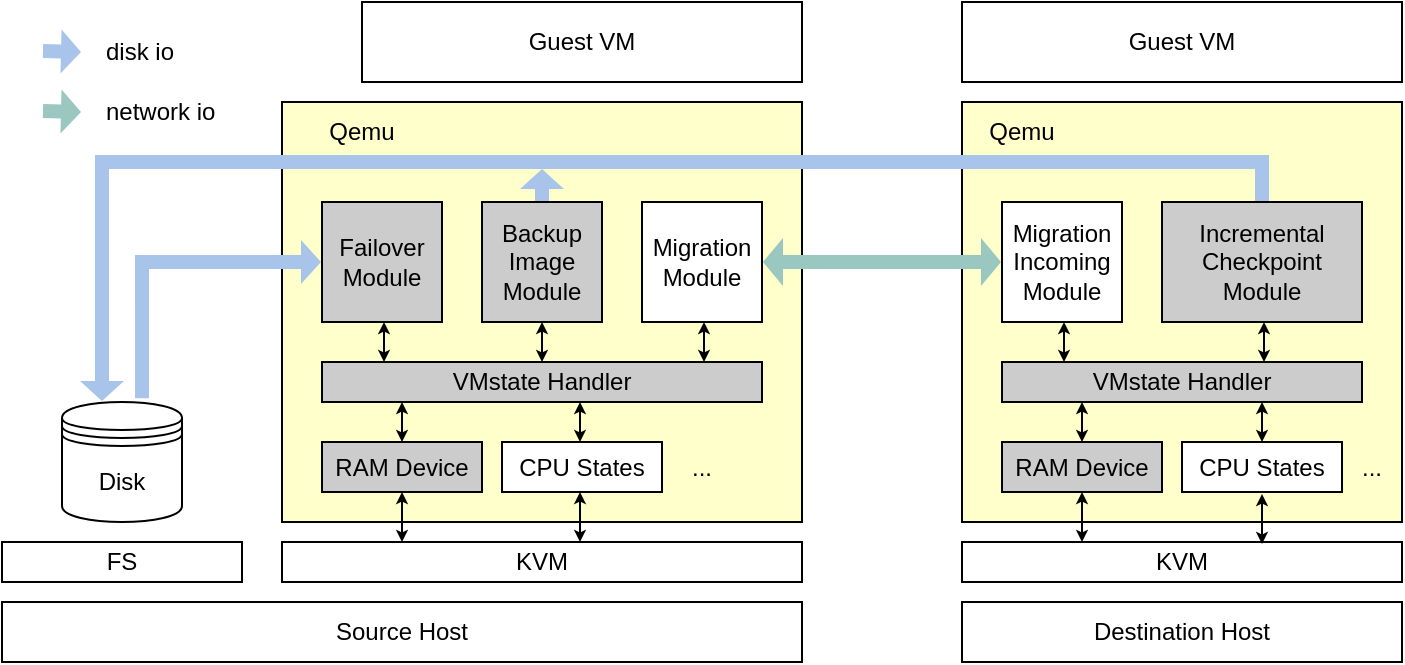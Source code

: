 <mxfile version="21.3.7" type="github">
  <diagram name="第 1 页" id="OpDthlvLPTq0gWTyiU4q">
    <mxGraphModel dx="1566" dy="470" grid="1" gridSize="10" guides="1" tooltips="1" connect="1" arrows="1" fold="1" page="1" pageScale="1" pageWidth="827" pageHeight="1169" math="0" shadow="0">
      <root>
        <mxCell id="0" />
        <mxCell id="1" parent="0" />
        <mxCell id="clwCwBsSRwlgGcYmcAVy-1" value="Guest VM" style="rounded=0;whiteSpace=wrap;html=1;align=center;" vertex="1" parent="1">
          <mxGeometry x="80" y="380" width="220" height="40" as="geometry" />
        </mxCell>
        <mxCell id="clwCwBsSRwlgGcYmcAVy-2" value="" style="rounded=0;whiteSpace=wrap;html=1;fillColor=#FFFFCC;" vertex="1" parent="1">
          <mxGeometry x="40" y="430" width="260" height="210" as="geometry" />
        </mxCell>
        <mxCell id="clwCwBsSRwlgGcYmcAVy-3" value="Qemu" style="text;html=1;strokeColor=none;fillColor=none;align=center;verticalAlign=middle;whiteSpace=wrap;rounded=0;" vertex="1" parent="1">
          <mxGeometry x="50" y="430" width="60" height="30" as="geometry" />
        </mxCell>
        <mxCell id="clwCwBsSRwlgGcYmcAVy-4" value="Migration&lt;br&gt;Module" style="rounded=0;whiteSpace=wrap;html=1;" vertex="1" parent="1">
          <mxGeometry x="220" y="480" width="60" height="60" as="geometry" />
        </mxCell>
        <mxCell id="clwCwBsSRwlgGcYmcAVy-5" value="Backup Image&lt;br&gt;Module" style="rounded=0;whiteSpace=wrap;html=1;fillColor=#CCCCCC;" vertex="1" parent="1">
          <mxGeometry x="140" y="480" width="60" height="60" as="geometry" />
        </mxCell>
        <mxCell id="clwCwBsSRwlgGcYmcAVy-6" value="VMstate Handler" style="rounded=0;whiteSpace=wrap;html=1;fillColor=#CCCCCC;" vertex="1" parent="1">
          <mxGeometry x="60" y="560" width="220" height="20" as="geometry" />
        </mxCell>
        <mxCell id="clwCwBsSRwlgGcYmcAVy-7" value="KVM" style="rounded=0;whiteSpace=wrap;html=1;" vertex="1" parent="1">
          <mxGeometry x="40" y="650" width="260" height="20" as="geometry" />
        </mxCell>
        <mxCell id="clwCwBsSRwlgGcYmcAVy-8" value="Source Host" style="rounded=0;whiteSpace=wrap;html=1;" vertex="1" parent="1">
          <mxGeometry x="-100" y="680" width="400" height="30" as="geometry" />
        </mxCell>
        <mxCell id="clwCwBsSRwlgGcYmcAVy-12" value="Disk" style="shape=datastore;whiteSpace=wrap;html=1;" vertex="1" parent="1">
          <mxGeometry x="-70" y="580" width="60" height="60" as="geometry" />
        </mxCell>
        <mxCell id="clwCwBsSRwlgGcYmcAVy-14" value="Destination Host" style="rounded=0;whiteSpace=wrap;html=1;" vertex="1" parent="1">
          <mxGeometry x="380" y="680" width="220" height="30" as="geometry" />
        </mxCell>
        <mxCell id="clwCwBsSRwlgGcYmcAVy-15" value="KVM" style="rounded=0;whiteSpace=wrap;html=1;" vertex="1" parent="1">
          <mxGeometry x="380" y="650" width="220" height="20" as="geometry" />
        </mxCell>
        <mxCell id="clwCwBsSRwlgGcYmcAVy-16" value="" style="rounded=0;whiteSpace=wrap;html=1;fillColor=#FFFFCC;" vertex="1" parent="1">
          <mxGeometry x="380" y="430" width="220" height="210" as="geometry" />
        </mxCell>
        <mxCell id="clwCwBsSRwlgGcYmcAVy-17" value="Migration&lt;br&gt;Incoming&lt;br&gt;Module" style="rounded=0;whiteSpace=wrap;html=1;" vertex="1" parent="1">
          <mxGeometry x="400" y="480" width="60" height="60" as="geometry" />
        </mxCell>
        <mxCell id="clwCwBsSRwlgGcYmcAVy-19" value="Qemu" style="text;html=1;strokeColor=none;fillColor=none;align=center;verticalAlign=middle;whiteSpace=wrap;rounded=0;" vertex="1" parent="1">
          <mxGeometry x="380" y="430" width="60" height="30" as="geometry" />
        </mxCell>
        <mxCell id="clwCwBsSRwlgGcYmcAVy-20" value="" style="shape=flexArrow;endArrow=classic;startArrow=classic;html=1;rounded=0;exitX=1;exitY=0.5;exitDx=0;exitDy=0;entryX=0;entryY=0.5;entryDx=0;entryDy=0;endSize=3;startSize=3;width=7;endWidth=16;startWidth=16;fillColor=#9AC7BF;strokeColor=none;" edge="1" parent="1" source="clwCwBsSRwlgGcYmcAVy-4" target="clwCwBsSRwlgGcYmcAVy-17">
          <mxGeometry width="100" height="100" relative="1" as="geometry">
            <mxPoint x="340" y="480" as="sourcePoint" />
            <mxPoint x="440" y="380" as="targetPoint" />
          </mxGeometry>
        </mxCell>
        <mxCell id="clwCwBsSRwlgGcYmcAVy-21" value="Incremental&lt;br&gt;Checkpoint&lt;br&gt;Module" style="rounded=0;whiteSpace=wrap;html=1;fillColor=#CCCCCC;" vertex="1" parent="1">
          <mxGeometry x="480" y="480" width="100" height="60" as="geometry" />
        </mxCell>
        <mxCell id="clwCwBsSRwlgGcYmcAVy-22" value="Guest VM" style="rounded=0;whiteSpace=wrap;html=1;align=center;" vertex="1" parent="1">
          <mxGeometry x="380" y="380" width="220" height="40" as="geometry" />
        </mxCell>
        <mxCell id="clwCwBsSRwlgGcYmcAVy-23" value="FS" style="rounded=0;whiteSpace=wrap;html=1;" vertex="1" parent="1">
          <mxGeometry x="-100" y="650" width="120" height="20" as="geometry" />
        </mxCell>
        <mxCell id="clwCwBsSRwlgGcYmcAVy-25" value="Failover&lt;br&gt;Module" style="rounded=0;whiteSpace=wrap;html=1;fillColor=#CCCCCC;" vertex="1" parent="1">
          <mxGeometry x="60" y="480" width="60" height="60" as="geometry" />
        </mxCell>
        <mxCell id="clwCwBsSRwlgGcYmcAVy-24" value="" style="shape=flexArrow;endArrow=classic;html=1;rounded=0;exitX=0.5;exitY=0;exitDx=0;exitDy=0;fillColor=#A9C4EB;endSize=3;width=7;endWidth=14;startArrow=none;startFill=0;strokeColor=none;" edge="1" parent="1" source="clwCwBsSRwlgGcYmcAVy-21">
          <mxGeometry width="50" height="50" relative="1" as="geometry">
            <mxPoint x="20" y="510" as="sourcePoint" />
            <mxPoint x="-50" y="580" as="targetPoint" />
            <Array as="points">
              <mxPoint x="530" y="460" />
              <mxPoint x="-50" y="460" />
            </Array>
          </mxGeometry>
        </mxCell>
        <mxCell id="clwCwBsSRwlgGcYmcAVy-27" value="" style="shape=flexArrow;endArrow=classic;html=1;rounded=0;exitX=0.5;exitY=0;exitDx=0;exitDy=0;fillColor=#A9C4EB;endSize=3;width=7;endWidth=14;startArrow=none;startFill=0;strokeColor=none;" edge="1" parent="1" source="clwCwBsSRwlgGcYmcAVy-5">
          <mxGeometry width="50" height="50" relative="1" as="geometry">
            <mxPoint x="540" y="500" as="sourcePoint" />
            <mxPoint x="170" y="463" as="targetPoint" />
            <Array as="points" />
          </mxGeometry>
        </mxCell>
        <mxCell id="clwCwBsSRwlgGcYmcAVy-28" value="" style="shape=flexArrow;endArrow=classic;html=1;rounded=0;fillColor=#A9C4EB;endSize=3;width=7;endWidth=14;startArrow=none;startFill=0;strokeColor=none;exitX=0.667;exitY=-0.022;exitDx=0;exitDy=0;exitPerimeter=0;" edge="1" parent="1" source="clwCwBsSRwlgGcYmcAVy-12" target="clwCwBsSRwlgGcYmcAVy-25">
          <mxGeometry width="50" height="50" relative="1" as="geometry">
            <mxPoint x="-30" y="550" as="sourcePoint" />
            <mxPoint x="180" y="473" as="targetPoint" />
            <Array as="points">
              <mxPoint x="-30" y="510" />
            </Array>
          </mxGeometry>
        </mxCell>
        <mxCell id="clwCwBsSRwlgGcYmcAVy-30" value="VMstate Handler" style="rounded=0;whiteSpace=wrap;html=1;fillColor=#CCCCCC;" vertex="1" parent="1">
          <mxGeometry x="400" y="560" width="180" height="20" as="geometry" />
        </mxCell>
        <mxCell id="clwCwBsSRwlgGcYmcAVy-31" value="RAM Device" style="rounded=0;whiteSpace=wrap;html=1;fillColor=#CCCCCC;" vertex="1" parent="1">
          <mxGeometry x="60" y="600" width="80" height="25" as="geometry" />
        </mxCell>
        <mxCell id="clwCwBsSRwlgGcYmcAVy-32" value="CPU States" style="rounded=0;whiteSpace=wrap;html=1;" vertex="1" parent="1">
          <mxGeometry x="150" y="600" width="80" height="25" as="geometry" />
        </mxCell>
        <mxCell id="clwCwBsSRwlgGcYmcAVy-33" value="..." style="text;html=1;strokeColor=none;fillColor=none;align=center;verticalAlign=middle;whiteSpace=wrap;rounded=0;" vertex="1" parent="1">
          <mxGeometry x="230" y="600" width="40" height="25" as="geometry" />
        </mxCell>
        <mxCell id="clwCwBsSRwlgGcYmcAVy-34" value="RAM Device" style="rounded=0;whiteSpace=wrap;html=1;fillColor=#CCCCCC;" vertex="1" parent="1">
          <mxGeometry x="400" y="600" width="80" height="25" as="geometry" />
        </mxCell>
        <mxCell id="clwCwBsSRwlgGcYmcAVy-35" value="CPU States" style="rounded=0;whiteSpace=wrap;html=1;" vertex="1" parent="1">
          <mxGeometry x="490" y="600" width="80" height="25" as="geometry" />
        </mxCell>
        <mxCell id="clwCwBsSRwlgGcYmcAVy-36" value="..." style="text;html=1;strokeColor=none;fillColor=none;align=center;verticalAlign=middle;whiteSpace=wrap;rounded=0;" vertex="1" parent="1">
          <mxGeometry x="570" y="600" width="30" height="25" as="geometry" />
        </mxCell>
        <mxCell id="clwCwBsSRwlgGcYmcAVy-39" value="" style="endArrow=classic;startArrow=classic;html=1;rounded=0;entryX=0.5;entryY=1;entryDx=0;entryDy=0;exitX=0.5;exitY=0;exitDx=0;exitDy=0;startSize=3;endSize=3;" edge="1" parent="1" source="clwCwBsSRwlgGcYmcAVy-6" target="clwCwBsSRwlgGcYmcAVy-5">
          <mxGeometry width="50" height="50" relative="1" as="geometry">
            <mxPoint x="99" y="570" as="sourcePoint" />
            <mxPoint x="100" y="550" as="targetPoint" />
          </mxGeometry>
        </mxCell>
        <mxCell id="clwCwBsSRwlgGcYmcAVy-40" value="" style="endArrow=classic;startArrow=classic;html=1;rounded=0;entryX=0.5;entryY=1;entryDx=0;entryDy=0;exitX=0.5;exitY=0;exitDx=0;exitDy=0;startSize=3;endSize=3;" edge="1" parent="1">
          <mxGeometry width="50" height="50" relative="1" as="geometry">
            <mxPoint x="91" y="560" as="sourcePoint" />
            <mxPoint x="91" y="540" as="targetPoint" />
          </mxGeometry>
        </mxCell>
        <mxCell id="clwCwBsSRwlgGcYmcAVy-41" value="" style="endArrow=classic;startArrow=classic;html=1;rounded=0;entryX=0.5;entryY=1;entryDx=0;entryDy=0;exitX=0.5;exitY=0;exitDx=0;exitDy=0;startSize=3;endSize=3;" edge="1" parent="1">
          <mxGeometry width="50" height="50" relative="1" as="geometry">
            <mxPoint x="251" y="560" as="sourcePoint" />
            <mxPoint x="251" y="540" as="targetPoint" />
          </mxGeometry>
        </mxCell>
        <mxCell id="clwCwBsSRwlgGcYmcAVy-42" value="" style="endArrow=classic;startArrow=classic;html=1;rounded=0;entryX=0.5;entryY=1;entryDx=0;entryDy=0;exitX=0.5;exitY=0;exitDx=0;exitDy=0;startSize=3;endSize=3;" edge="1" parent="1">
          <mxGeometry width="50" height="50" relative="1" as="geometry">
            <mxPoint x="100" y="600" as="sourcePoint" />
            <mxPoint x="100" y="580" as="targetPoint" />
          </mxGeometry>
        </mxCell>
        <mxCell id="clwCwBsSRwlgGcYmcAVy-43" value="" style="endArrow=classic;startArrow=classic;html=1;rounded=0;entryX=0.5;entryY=1;entryDx=0;entryDy=0;exitX=0.5;exitY=0;exitDx=0;exitDy=0;startSize=3;endSize=3;" edge="1" parent="1">
          <mxGeometry width="50" height="50" relative="1" as="geometry">
            <mxPoint x="189" y="600" as="sourcePoint" />
            <mxPoint x="189" y="580" as="targetPoint" />
          </mxGeometry>
        </mxCell>
        <mxCell id="clwCwBsSRwlgGcYmcAVy-44" value="" style="endArrow=classic;startArrow=classic;html=1;rounded=0;entryX=0.5;entryY=1;entryDx=0;entryDy=0;exitX=0.5;exitY=0;exitDx=0;exitDy=0;startSize=3;endSize=3;" edge="1" parent="1">
          <mxGeometry width="50" height="50" relative="1" as="geometry">
            <mxPoint x="431" y="560" as="sourcePoint" />
            <mxPoint x="431" y="540" as="targetPoint" />
          </mxGeometry>
        </mxCell>
        <mxCell id="clwCwBsSRwlgGcYmcAVy-45" value="" style="endArrow=classic;startArrow=classic;html=1;rounded=0;entryX=0.5;entryY=1;entryDx=0;entryDy=0;exitX=0.5;exitY=0;exitDx=0;exitDy=0;startSize=3;endSize=3;" edge="1" parent="1">
          <mxGeometry width="50" height="50" relative="1" as="geometry">
            <mxPoint x="531" y="560" as="sourcePoint" />
            <mxPoint x="531" y="540" as="targetPoint" />
          </mxGeometry>
        </mxCell>
        <mxCell id="clwCwBsSRwlgGcYmcAVy-46" value="" style="endArrow=classic;startArrow=classic;html=1;rounded=0;entryX=0.5;entryY=1;entryDx=0;entryDy=0;exitX=0.5;exitY=0;exitDx=0;exitDy=0;startSize=3;endSize=3;" edge="1" parent="1">
          <mxGeometry width="50" height="50" relative="1" as="geometry">
            <mxPoint x="440" y="600" as="sourcePoint" />
            <mxPoint x="440" y="580" as="targetPoint" />
          </mxGeometry>
        </mxCell>
        <mxCell id="clwCwBsSRwlgGcYmcAVy-47" value="" style="endArrow=classic;startArrow=classic;html=1;rounded=0;entryX=0.5;entryY=1;entryDx=0;entryDy=0;exitX=0.5;exitY=0;exitDx=0;exitDy=0;startSize=3;endSize=3;" edge="1" parent="1">
          <mxGeometry width="50" height="50" relative="1" as="geometry">
            <mxPoint x="530" y="600" as="sourcePoint" />
            <mxPoint x="530" y="580" as="targetPoint" />
          </mxGeometry>
        </mxCell>
        <mxCell id="clwCwBsSRwlgGcYmcAVy-48" value="" style="endArrow=classic;startArrow=classic;html=1;rounded=0;entryX=0.5;entryY=1;entryDx=0;entryDy=0;startSize=3;endSize=3;" edge="1" parent="1">
          <mxGeometry width="50" height="50" relative="1" as="geometry">
            <mxPoint x="440" y="650" as="sourcePoint" />
            <mxPoint x="440" y="625" as="targetPoint" />
            <Array as="points" />
          </mxGeometry>
        </mxCell>
        <mxCell id="clwCwBsSRwlgGcYmcAVy-49" value="" style="endArrow=classic;startArrow=classic;html=1;rounded=0;entryX=0.5;entryY=1;entryDx=0;entryDy=0;startSize=3;endSize=3;" edge="1" parent="1">
          <mxGeometry width="50" height="50" relative="1" as="geometry">
            <mxPoint x="530" y="651" as="sourcePoint" />
            <mxPoint x="530" y="626" as="targetPoint" />
            <Array as="points" />
          </mxGeometry>
        </mxCell>
        <mxCell id="clwCwBsSRwlgGcYmcAVy-50" value="" style="endArrow=classic;startArrow=classic;html=1;rounded=0;entryX=0.5;entryY=1;entryDx=0;entryDy=0;startSize=3;endSize=3;" edge="1" parent="1">
          <mxGeometry width="50" height="50" relative="1" as="geometry">
            <mxPoint x="189" y="650" as="sourcePoint" />
            <mxPoint x="189" y="625" as="targetPoint" />
            <Array as="points" />
          </mxGeometry>
        </mxCell>
        <mxCell id="clwCwBsSRwlgGcYmcAVy-51" value="" style="endArrow=classic;startArrow=classic;html=1;rounded=0;entryX=0.5;entryY=1;entryDx=0;entryDy=0;startSize=3;endSize=3;" edge="1" parent="1">
          <mxGeometry width="50" height="50" relative="1" as="geometry">
            <mxPoint x="100" y="650" as="sourcePoint" />
            <mxPoint x="100" y="625" as="targetPoint" />
            <Array as="points" />
          </mxGeometry>
        </mxCell>
        <mxCell id="clwCwBsSRwlgGcYmcAVy-52" value="" style="shape=flexArrow;endArrow=classic;html=1;rounded=0;exitX=0.5;exitY=0;exitDx=0;exitDy=0;fillColor=#A9C4EB;endSize=3;width=7;endWidth=14;startArrow=none;startFill=0;strokeColor=none;" edge="1" parent="1">
          <mxGeometry width="50" height="50" relative="1" as="geometry">
            <mxPoint x="-80" y="404.5" as="sourcePoint" />
            <mxPoint x="-60" y="405" as="targetPoint" />
            <Array as="points" />
          </mxGeometry>
        </mxCell>
        <mxCell id="clwCwBsSRwlgGcYmcAVy-53" value="" style="shape=flexArrow;endArrow=classic;html=1;rounded=0;exitX=0.5;exitY=0;exitDx=0;exitDy=0;fillColor=#9AC7BF;endSize=3;width=7;endWidth=14;startArrow=none;startFill=0;strokeColor=none;" edge="1" parent="1">
          <mxGeometry width="50" height="50" relative="1" as="geometry">
            <mxPoint x="-80" y="434.5" as="sourcePoint" />
            <mxPoint x="-60" y="435" as="targetPoint" />
            <Array as="points" />
          </mxGeometry>
        </mxCell>
        <mxCell id="clwCwBsSRwlgGcYmcAVy-54" value="disk io" style="text;html=1;strokeColor=none;fillColor=none;align=left;verticalAlign=middle;whiteSpace=wrap;rounded=0;" vertex="1" parent="1">
          <mxGeometry x="-50" y="390" width="60" height="30" as="geometry" />
        </mxCell>
        <mxCell id="clwCwBsSRwlgGcYmcAVy-55" value="network io" style="text;html=1;strokeColor=none;fillColor=none;align=left;verticalAlign=middle;whiteSpace=wrap;rounded=0;" vertex="1" parent="1">
          <mxGeometry x="-50" y="420" width="60" height="30" as="geometry" />
        </mxCell>
      </root>
    </mxGraphModel>
  </diagram>
</mxfile>
